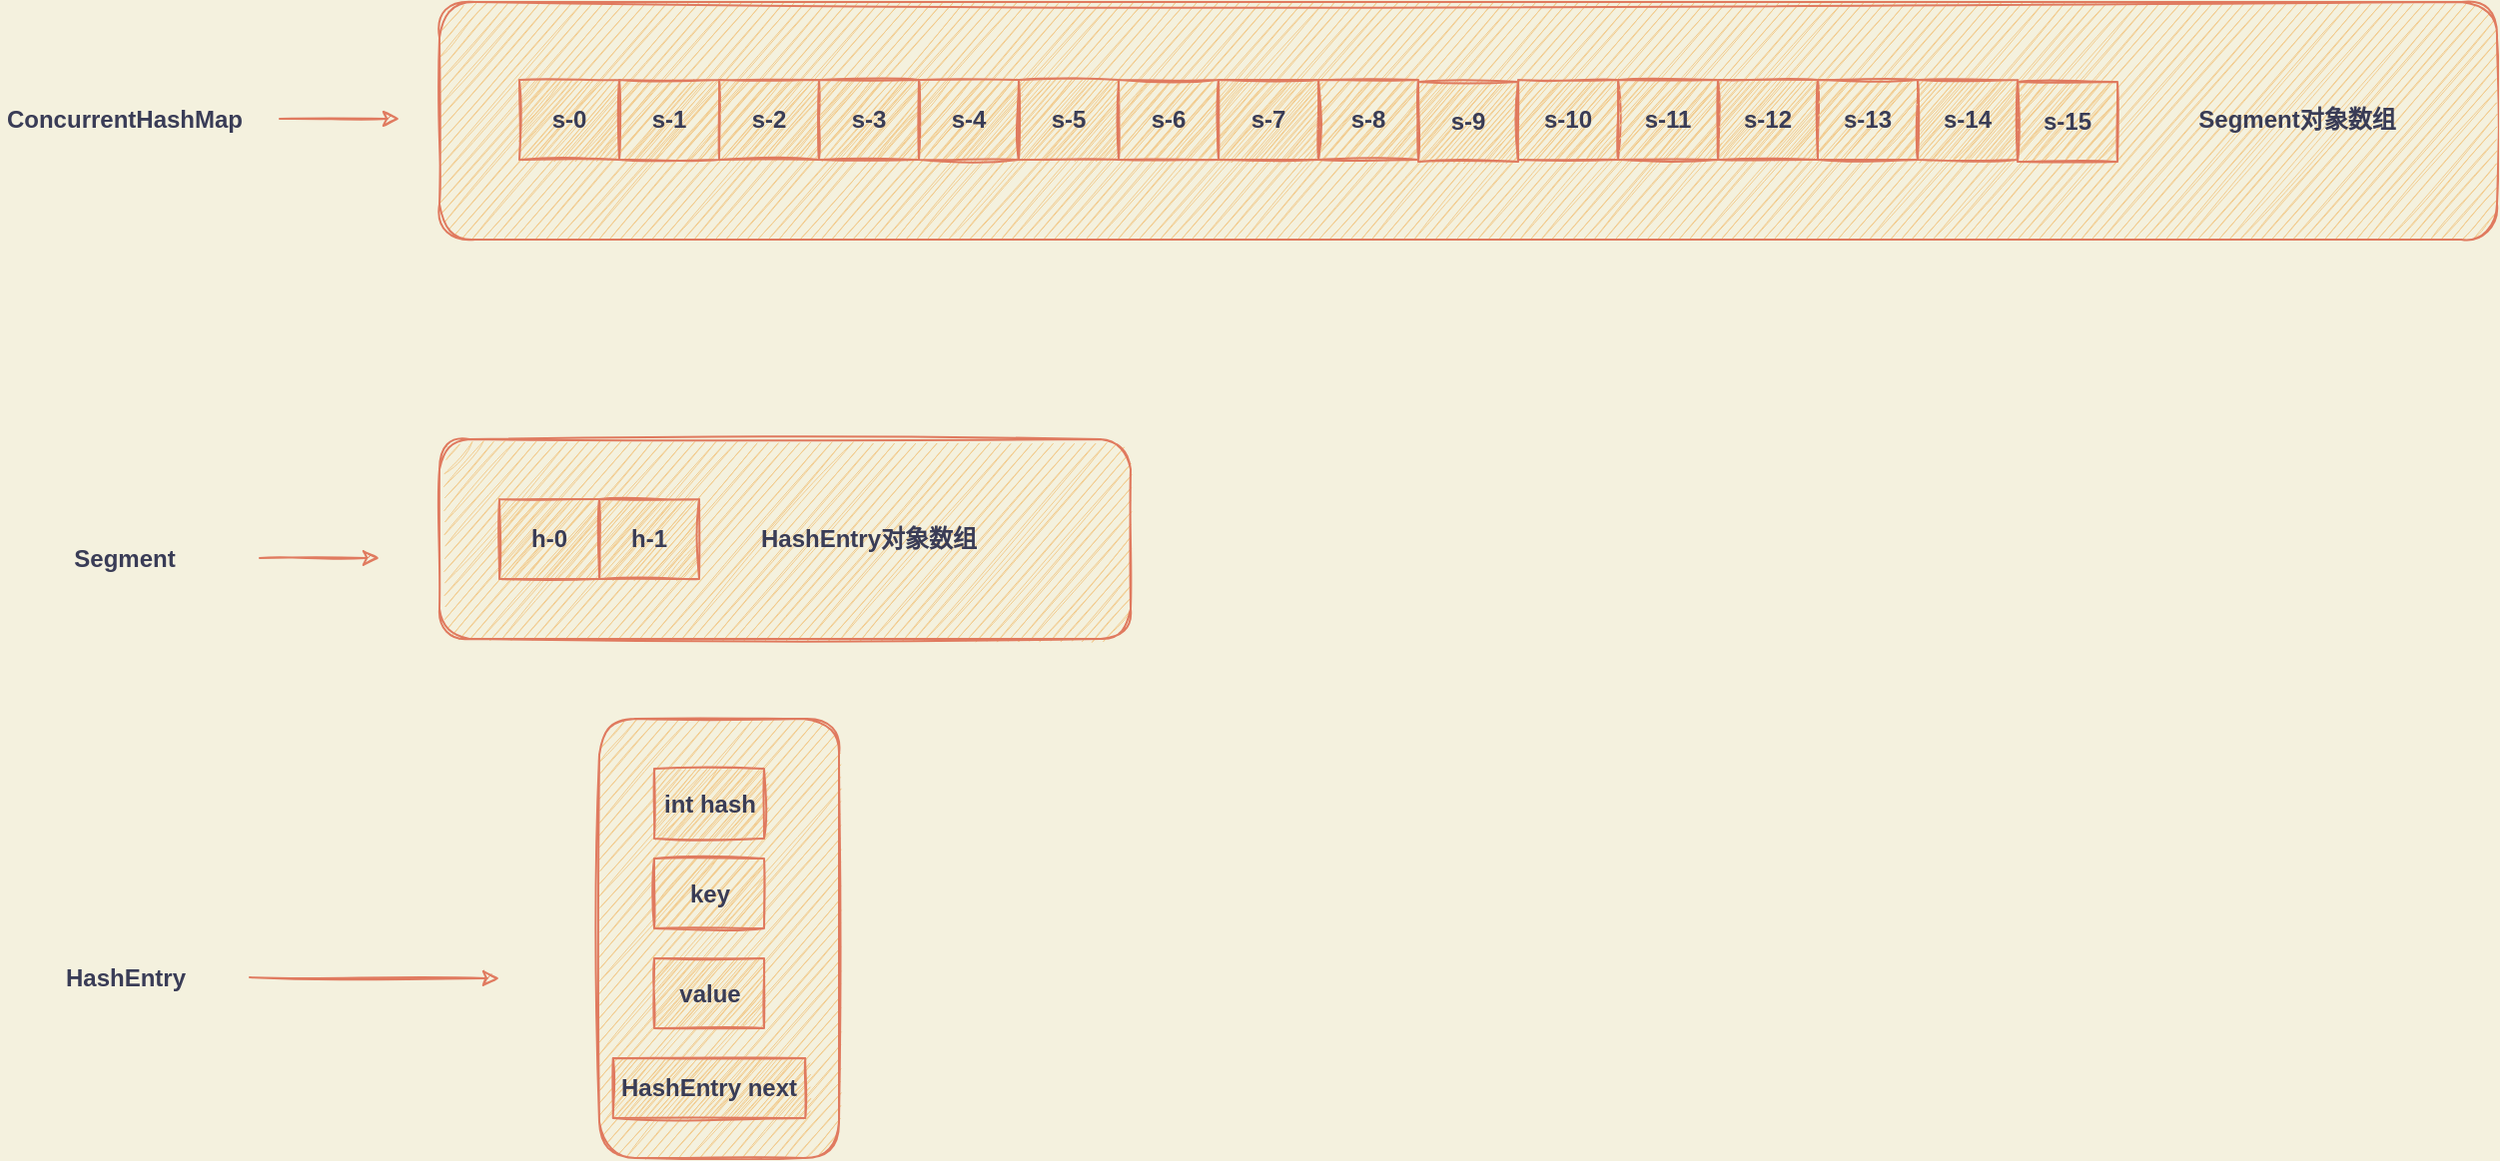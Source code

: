 <mxfile version="13.6.2" type="device"><diagram id="H7Yn4m83iRejHv1C6uK8" name="Page-1"><mxGraphModel dx="2105" dy="607" grid="1" gridSize="10" guides="1" tooltips="1" connect="1" arrows="1" fold="1" page="1" pageScale="1" pageWidth="827" pageHeight="1169" background="#F4F1DE" math="0" shadow="0"><root><mxCell id="0"/><mxCell id="1" parent="0"/><mxCell id="vxaPS6EqKRCnLY4Gl_Ji-80" value="" style="rounded=1;whiteSpace=wrap;html=1;sketch=1;strokeColor=#E07A5F;fillColor=#F2CC8F;fontColor=#393C56;fontStyle=1" vertex="1" parent="1"><mxGeometry x="50" y="201" width="1030" height="119" as="geometry"/></mxCell><mxCell id="vxaPS6EqKRCnLY4Gl_Ji-81" value="ConcurrentHashMap" style="text;html=1;strokeColor=none;fillColor=none;align=center;verticalAlign=middle;whiteSpace=wrap;rounded=0;sketch=1;fontColor=#393C56;fontStyle=1" vertex="1" parent="1"><mxGeometry x="-170" y="250" width="125" height="20" as="geometry"/></mxCell><mxCell id="vxaPS6EqKRCnLY4Gl_Ji-82" value="s-0" style="rounded=0;whiteSpace=wrap;html=1;sketch=1;strokeColor=#E07A5F;fillColor=#F2CC8F;fontColor=#393C56;fontStyle=1" vertex="1" parent="1"><mxGeometry x="90" y="240" width="50" height="40" as="geometry"/></mxCell><mxCell id="vxaPS6EqKRCnLY4Gl_Ji-87" value="s-1" style="rounded=0;whiteSpace=wrap;html=1;sketch=1;strokeColor=#E07A5F;fillColor=#F2CC8F;fontColor=#393C56;fontStyle=1" vertex="1" parent="1"><mxGeometry x="140" y="240" width="50" height="40" as="geometry"/></mxCell><mxCell id="vxaPS6EqKRCnLY4Gl_Ji-88" value="s-2" style="rounded=0;whiteSpace=wrap;html=1;sketch=1;strokeColor=#E07A5F;fillColor=#F2CC8F;fontColor=#393C56;fontStyle=1" vertex="1" parent="1"><mxGeometry x="190" y="240" width="50" height="40" as="geometry"/></mxCell><mxCell id="vxaPS6EqKRCnLY4Gl_Ji-89" value="s-3" style="rounded=0;whiteSpace=wrap;html=1;sketch=1;strokeColor=#E07A5F;fillColor=#F2CC8F;fontColor=#393C56;fontStyle=1" vertex="1" parent="1"><mxGeometry x="240" y="240" width="50" height="40" as="geometry"/></mxCell><mxCell id="vxaPS6EqKRCnLY4Gl_Ji-91" value="s-4" style="rounded=0;whiteSpace=wrap;html=1;sketch=1;strokeColor=#E07A5F;fillColor=#F2CC8F;fontColor=#393C56;fontStyle=1" vertex="1" parent="1"><mxGeometry x="290" y="240" width="50" height="40" as="geometry"/></mxCell><mxCell id="vxaPS6EqKRCnLY4Gl_Ji-92" value="s-5" style="rounded=0;whiteSpace=wrap;html=1;sketch=1;strokeColor=#E07A5F;fillColor=#F2CC8F;fontColor=#393C56;fontStyle=1" vertex="1" parent="1"><mxGeometry x="340" y="240" width="50" height="40" as="geometry"/></mxCell><mxCell id="vxaPS6EqKRCnLY4Gl_Ji-93" value="s-6" style="rounded=0;whiteSpace=wrap;html=1;sketch=1;strokeColor=#E07A5F;fillColor=#F2CC8F;fontColor=#393C56;fontStyle=1" vertex="1" parent="1"><mxGeometry x="390" y="240" width="50" height="40" as="geometry"/></mxCell><mxCell id="vxaPS6EqKRCnLY4Gl_Ji-94" value="s-7" style="rounded=0;whiteSpace=wrap;html=1;sketch=1;strokeColor=#E07A5F;fillColor=#F2CC8F;fontColor=#393C56;fontStyle=1" vertex="1" parent="1"><mxGeometry x="440" y="240" width="50" height="40" as="geometry"/></mxCell><mxCell id="vxaPS6EqKRCnLY4Gl_Ji-95" value="s-8" style="rounded=0;whiteSpace=wrap;html=1;sketch=1;strokeColor=#E07A5F;fillColor=#F2CC8F;fontColor=#393C56;fontStyle=1" vertex="1" parent="1"><mxGeometry x="490" y="240" width="50" height="40" as="geometry"/></mxCell><mxCell id="vxaPS6EqKRCnLY4Gl_Ji-96" value="s-9" style="rounded=0;whiteSpace=wrap;html=1;sketch=1;strokeColor=#E07A5F;fillColor=#F2CC8F;fontColor=#393C56;fontStyle=1" vertex="1" parent="1"><mxGeometry x="540" y="241" width="50" height="40" as="geometry"/></mxCell><mxCell id="vxaPS6EqKRCnLY4Gl_Ji-97" value="s-10" style="rounded=0;whiteSpace=wrap;html=1;sketch=1;strokeColor=#E07A5F;fillColor=#F2CC8F;fontColor=#393C56;fontStyle=1" vertex="1" parent="1"><mxGeometry x="590" y="240" width="50" height="40" as="geometry"/></mxCell><mxCell id="vxaPS6EqKRCnLY4Gl_Ji-99" value="" style="endArrow=classic;html=1;shadow=0;strokeColor=#E07A5F;fillColor=#F2CC8F;fontColor=#393C56;sketch=1;fontStyle=1" edge="1" parent="1"><mxGeometry width="50" height="50" relative="1" as="geometry"><mxPoint x="-30" y="259.5" as="sourcePoint"/><mxPoint x="30" y="259.5" as="targetPoint"/></mxGeometry></mxCell><mxCell id="vxaPS6EqKRCnLY4Gl_Ji-100" value="s-11" style="rounded=0;whiteSpace=wrap;html=1;sketch=1;strokeColor=#E07A5F;fillColor=#F2CC8F;fontColor=#393C56;fontStyle=1" vertex="1" parent="1"><mxGeometry x="640" y="240" width="50" height="40" as="geometry"/></mxCell><mxCell id="vxaPS6EqKRCnLY4Gl_Ji-101" value="s-12" style="rounded=0;whiteSpace=wrap;html=1;sketch=1;strokeColor=#E07A5F;fillColor=#F2CC8F;fontColor=#393C56;fontStyle=1" vertex="1" parent="1"><mxGeometry x="690" y="240" width="50" height="40" as="geometry"/></mxCell><mxCell id="vxaPS6EqKRCnLY4Gl_Ji-102" value="s-13" style="rounded=0;whiteSpace=wrap;html=1;sketch=1;strokeColor=#E07A5F;fillColor=#F2CC8F;fontColor=#393C56;fontStyle=1" vertex="1" parent="1"><mxGeometry x="740" y="240" width="50" height="40" as="geometry"/></mxCell><mxCell id="vxaPS6EqKRCnLY4Gl_Ji-103" value="s-14" style="rounded=0;whiteSpace=wrap;html=1;sketch=1;strokeColor=#E07A5F;fillColor=#F2CC8F;fontColor=#393C56;fontStyle=1" vertex="1" parent="1"><mxGeometry x="790" y="240" width="50" height="40" as="geometry"/></mxCell><mxCell id="vxaPS6EqKRCnLY4Gl_Ji-104" value="s-15" style="rounded=0;whiteSpace=wrap;html=1;sketch=1;strokeColor=#E07A5F;fillColor=#F2CC8F;fontColor=#393C56;fontStyle=1" vertex="1" parent="1"><mxGeometry x="840" y="241" width="50" height="40" as="geometry"/></mxCell><mxCell id="vxaPS6EqKRCnLY4Gl_Ji-105" value="Segment对象数组" style="text;html=1;strokeColor=none;fillColor=none;align=center;verticalAlign=middle;whiteSpace=wrap;rounded=0;sketch=1;fontColor=#393C56;fontStyle=1" vertex="1" parent="1"><mxGeometry x="920" y="250" width="120" height="20" as="geometry"/></mxCell><mxCell id="vxaPS6EqKRCnLY4Gl_Ji-106" value="" style="rounded=1;whiteSpace=wrap;html=1;sketch=1;strokeColor=#E07A5F;fillColor=#F2CC8F;fontColor=#393C56;fontStyle=1" vertex="1" parent="1"><mxGeometry x="50" y="420" width="346" height="100" as="geometry"/></mxCell><mxCell id="vxaPS6EqKRCnLY4Gl_Ji-107" value="Segment" style="text;html=1;strokeColor=none;fillColor=none;align=center;verticalAlign=middle;whiteSpace=wrap;rounded=0;sketch=1;fontColor=#393C56;fontStyle=1" vertex="1" parent="1"><mxGeometry x="-170" y="470" width="125" height="20" as="geometry"/></mxCell><mxCell id="vxaPS6EqKRCnLY4Gl_Ji-108" value="" style="endArrow=classic;html=1;shadow=0;strokeColor=#E07A5F;fillColor=#F2CC8F;fontColor=#393C56;sketch=1;fontStyle=1" edge="1" parent="1"><mxGeometry width="50" height="50" relative="1" as="geometry"><mxPoint x="-40" y="479.5" as="sourcePoint"/><mxPoint x="20" y="479.5" as="targetPoint"/></mxGeometry></mxCell><mxCell id="vxaPS6EqKRCnLY4Gl_Ji-109" value="h-0" style="rounded=0;whiteSpace=wrap;html=1;sketch=1;strokeColor=#E07A5F;fillColor=#F2CC8F;fontColor=#393C56;fontStyle=1" vertex="1" parent="1"><mxGeometry x="80" y="450" width="50" height="40" as="geometry"/></mxCell><mxCell id="vxaPS6EqKRCnLY4Gl_Ji-110" value="h-1" style="rounded=0;whiteSpace=wrap;html=1;sketch=1;strokeColor=#E07A5F;fillColor=#F2CC8F;fontColor=#393C56;fontStyle=1" vertex="1" parent="1"><mxGeometry x="130" y="450" width="50" height="40" as="geometry"/></mxCell><mxCell id="vxaPS6EqKRCnLY4Gl_Ji-111" value="HashEntry对象数组" style="text;html=1;strokeColor=none;fillColor=none;align=center;verticalAlign=middle;whiteSpace=wrap;rounded=0;sketch=1;fontColor=#393C56;fontStyle=1" vertex="1" parent="1"><mxGeometry x="200" y="455" width="130" height="30" as="geometry"/></mxCell><mxCell id="vxaPS6EqKRCnLY4Gl_Ji-112" value="" style="rounded=1;whiteSpace=wrap;html=1;sketch=1;strokeColor=#E07A5F;fillColor=#F2CC8F;fontColor=#393C56;fontStyle=1" vertex="1" parent="1"><mxGeometry x="130" y="560" width="120" height="220" as="geometry"/></mxCell><mxCell id="vxaPS6EqKRCnLY4Gl_Ji-113" value="int hash" style="rounded=0;whiteSpace=wrap;html=1;sketch=1;strokeColor=#E07A5F;fillColor=#F2CC8F;fontColor=#393C56;fontStyle=1" vertex="1" parent="1"><mxGeometry x="157.5" y="585" width="55" height="35" as="geometry"/></mxCell><mxCell id="vxaPS6EqKRCnLY4Gl_Ji-114" value="key" style="rounded=0;whiteSpace=wrap;html=1;sketch=1;strokeColor=#E07A5F;fillColor=#F2CC8F;fontColor=#393C56;fontStyle=1" vertex="1" parent="1"><mxGeometry x="157.5" y="630" width="55" height="35" as="geometry"/></mxCell><mxCell id="vxaPS6EqKRCnLY4Gl_Ji-115" value="value" style="rounded=0;whiteSpace=wrap;html=1;sketch=1;strokeColor=#E07A5F;fillColor=#F2CC8F;fontColor=#393C56;fontStyle=1" vertex="1" parent="1"><mxGeometry x="157.5" y="680" width="55" height="35" as="geometry"/></mxCell><mxCell id="vxaPS6EqKRCnLY4Gl_Ji-116" value="HashEntry next" style="rounded=0;whiteSpace=wrap;html=1;sketch=1;strokeColor=#E07A5F;fillColor=#F2CC8F;fontColor=#393C56;fontStyle=1" vertex="1" parent="1"><mxGeometry x="136.88" y="730" width="96.25" height="30" as="geometry"/></mxCell><mxCell id="vxaPS6EqKRCnLY4Gl_Ji-117" value="HashEntry" style="text;html=1;strokeColor=none;fillColor=none;align=center;verticalAlign=middle;whiteSpace=wrap;rounded=0;sketch=1;fontColor=#393C56;fontStyle=1" vertex="1" parent="1"><mxGeometry x="-146.25" y="680" width="77.5" height="20" as="geometry"/></mxCell><mxCell id="vxaPS6EqKRCnLY4Gl_Ji-118" value="" style="endArrow=classic;html=1;shadow=0;strokeColor=#E07A5F;fillColor=#F2CC8F;fontColor=#393C56;sketch=1;fontStyle=1" edge="1" parent="1"><mxGeometry width="50" height="50" relative="1" as="geometry"><mxPoint x="-45" y="689.5" as="sourcePoint"/><mxPoint x="80" y="690" as="targetPoint"/></mxGeometry></mxCell></root></mxGraphModel></diagram></mxfile>